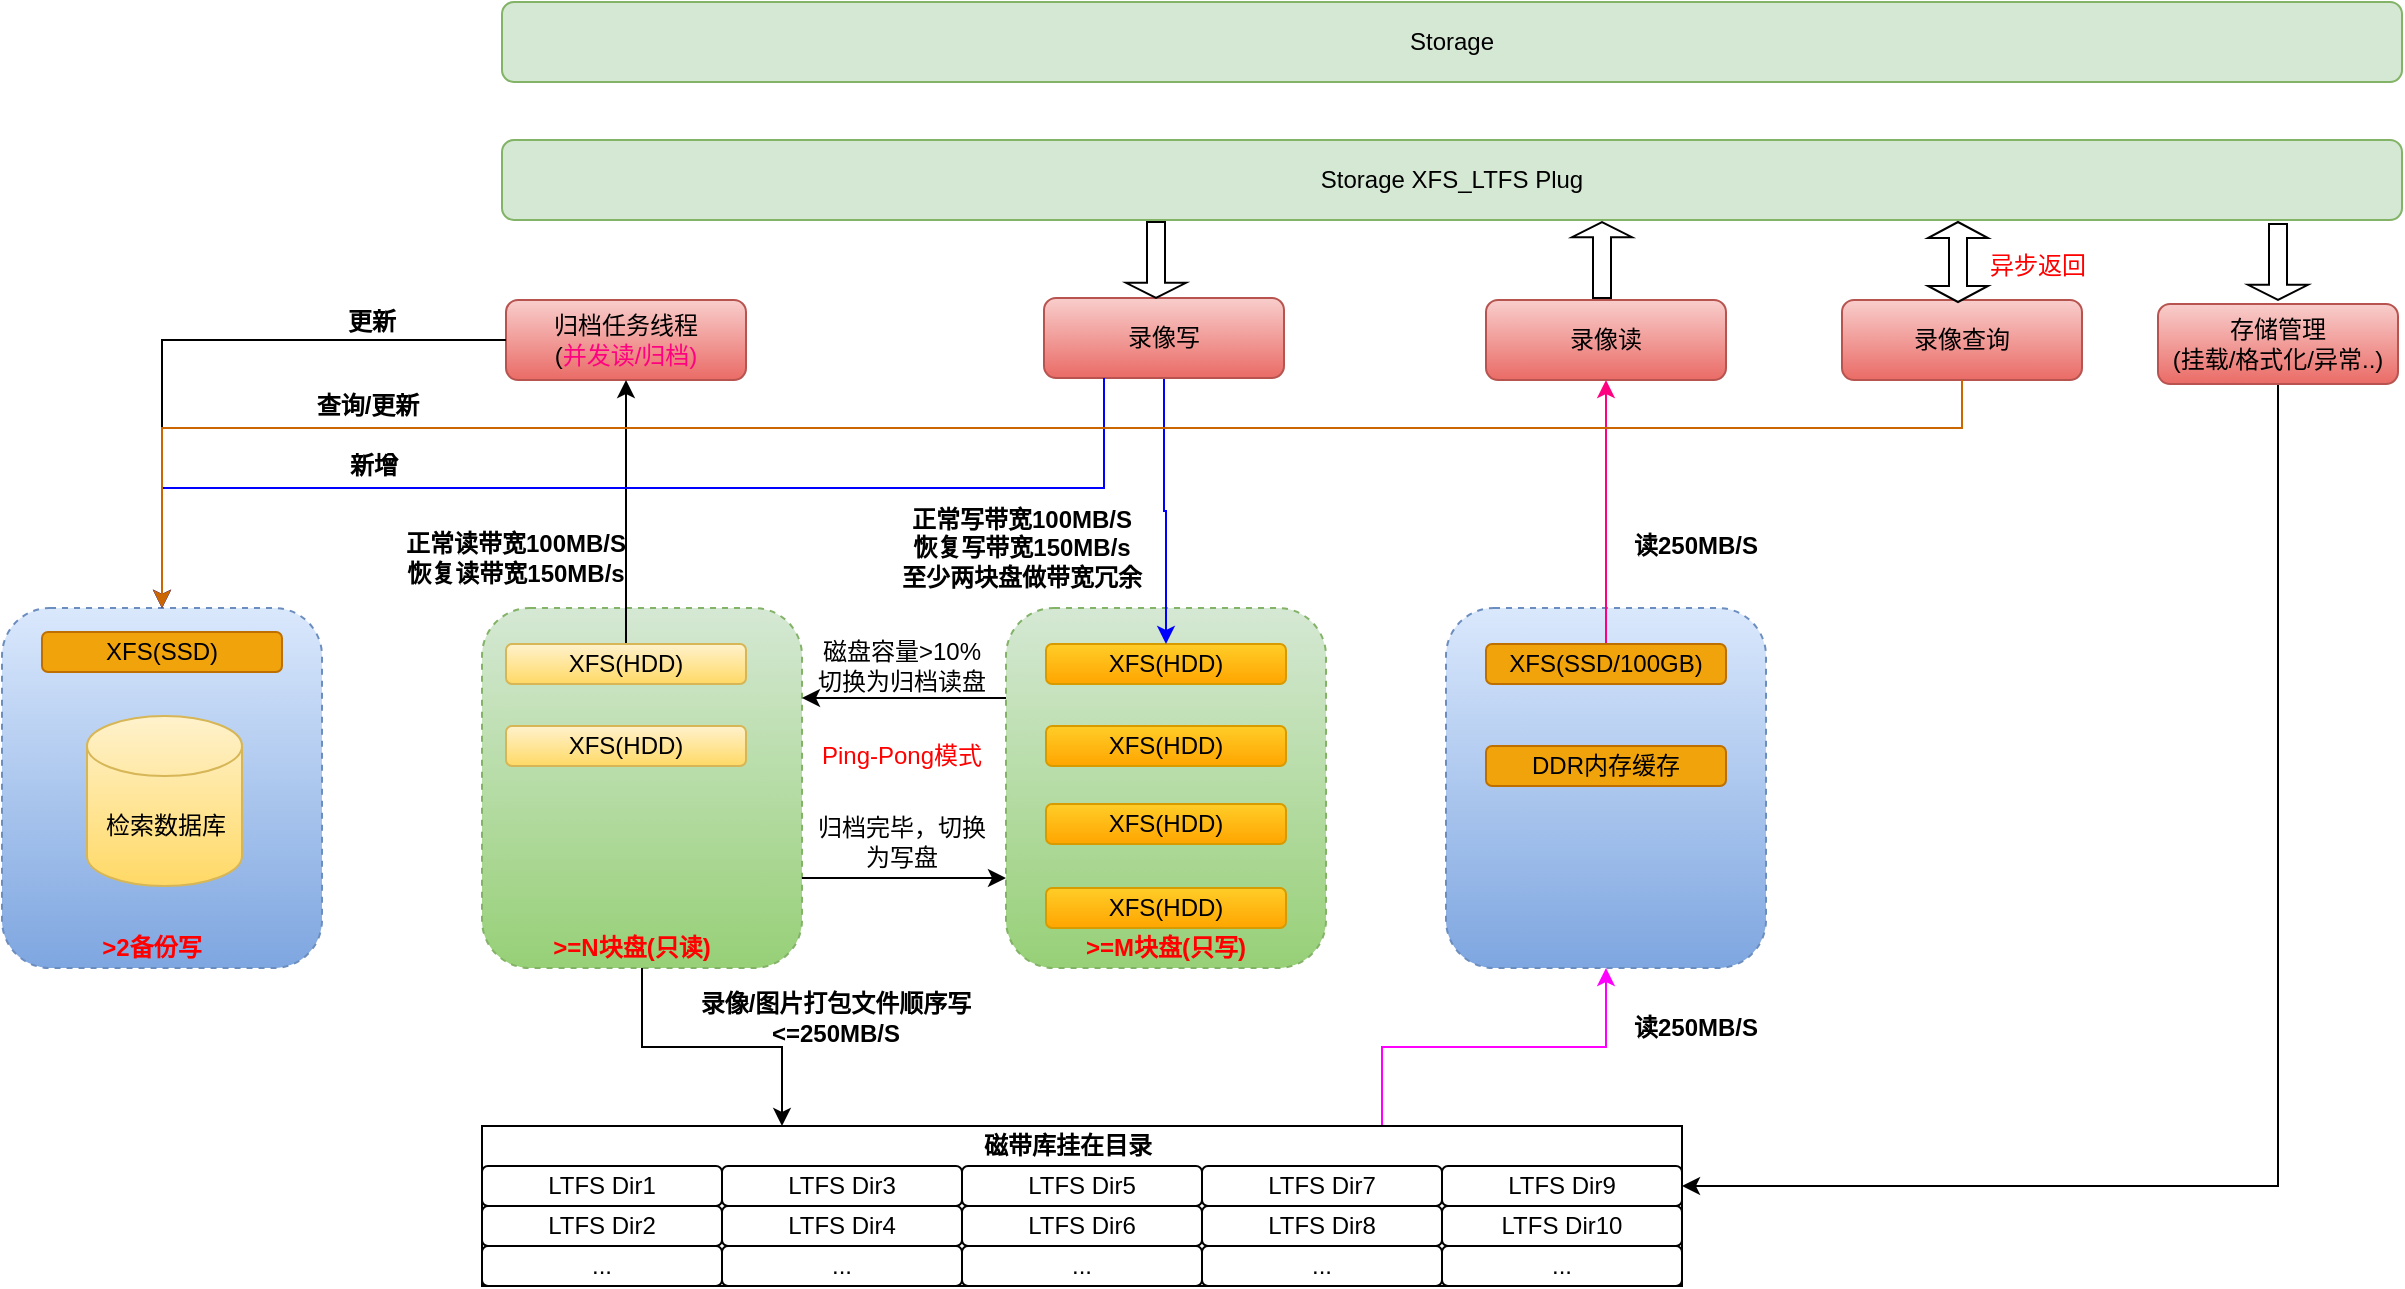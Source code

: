 <mxfile version="18.1.2" type="github">
  <diagram id="u9mpYb1wznzOvv6a-VrT" name="Page-1">
    <mxGraphModel dx="2557" dy="-204" grid="1" gridSize="10" guides="1" tooltips="1" connect="1" arrows="1" fold="1" page="1" pageScale="1" pageWidth="827" pageHeight="1169" math="0" shadow="0">
      <root>
        <mxCell id="0" />
        <mxCell id="1" parent="0" />
        <mxCell id="S_LZaj5Ars5HDmk3X4i3-1" value="" style="group" vertex="1" connectable="0" parent="1">
          <mxGeometry x="-609" y="1717" width="1200" height="642" as="geometry" />
        </mxCell>
        <mxCell id="S_LZaj5Ars5HDmk3X4i3-2" value="" style="rounded=1;whiteSpace=wrap;html=1;dashed=1;fillColor=#d5e8d4;strokeColor=#82b366;gradientColor=#97d077;" vertex="1" parent="S_LZaj5Ars5HDmk3X4i3-1">
          <mxGeometry x="240" y="303" width="160" height="180" as="geometry" />
        </mxCell>
        <mxCell id="S_LZaj5Ars5HDmk3X4i3-3" value="" style="rounded=1;whiteSpace=wrap;html=1;dashed=1;fillColor=#dae8fc;strokeColor=#6c8ebf;gradientColor=#7ea6e0;" vertex="1" parent="S_LZaj5Ars5HDmk3X4i3-1">
          <mxGeometry x="722" y="303" width="160" height="180" as="geometry" />
        </mxCell>
        <mxCell id="S_LZaj5Ars5HDmk3X4i3-4" style="edgeStyle=orthogonalEdgeStyle;rounded=0;orthogonalLoop=1;jettySize=auto;html=1;exitX=0.5;exitY=1;exitDx=0;exitDy=0;entryX=0.25;entryY=0;entryDx=0;entryDy=0;fontColor=#FF0000;" edge="1" parent="S_LZaj5Ars5HDmk3X4i3-1" source="S_LZaj5Ars5HDmk3X4i3-2" target="S_LZaj5Ars5HDmk3X4i3-7">
          <mxGeometry relative="1" as="geometry" />
        </mxCell>
        <mxCell id="S_LZaj5Ars5HDmk3X4i3-5" style="edgeStyle=orthogonalEdgeStyle;rounded=0;orthogonalLoop=1;jettySize=auto;html=1;exitX=1;exitY=0.75;exitDx=0;exitDy=0;entryX=0;entryY=0.75;entryDx=0;entryDy=0;fontColor=#000000;" edge="1" parent="S_LZaj5Ars5HDmk3X4i3-1" source="S_LZaj5Ars5HDmk3X4i3-2" target="S_LZaj5Ars5HDmk3X4i3-9">
          <mxGeometry relative="1" as="geometry" />
        </mxCell>
        <mxCell id="S_LZaj5Ars5HDmk3X4i3-6" style="edgeStyle=orthogonalEdgeStyle;rounded=0;orthogonalLoop=1;jettySize=auto;html=1;exitX=0.75;exitY=0;exitDx=0;exitDy=0;entryX=0.5;entryY=1;entryDx=0;entryDy=0;fontColor=#FF0000;strokeColor=#FF00FF;" edge="1" parent="S_LZaj5Ars5HDmk3X4i3-1" source="S_LZaj5Ars5HDmk3X4i3-7" target="S_LZaj5Ars5HDmk3X4i3-3">
          <mxGeometry relative="1" as="geometry" />
        </mxCell>
        <mxCell id="S_LZaj5Ars5HDmk3X4i3-7" value="" style="rounded=0;whiteSpace=wrap;html=1;" vertex="1" parent="S_LZaj5Ars5HDmk3X4i3-1">
          <mxGeometry x="240" y="562" width="600" height="80" as="geometry" />
        </mxCell>
        <mxCell id="S_LZaj5Ars5HDmk3X4i3-8" style="edgeStyle=orthogonalEdgeStyle;rounded=0;orthogonalLoop=1;jettySize=auto;html=1;exitX=0;exitY=0.25;exitDx=0;exitDy=0;entryX=1;entryY=0.25;entryDx=0;entryDy=0;fontColor=#FF0000;" edge="1" parent="S_LZaj5Ars5HDmk3X4i3-1" source="S_LZaj5Ars5HDmk3X4i3-9" target="S_LZaj5Ars5HDmk3X4i3-2">
          <mxGeometry relative="1" as="geometry" />
        </mxCell>
        <mxCell id="S_LZaj5Ars5HDmk3X4i3-9" value="" style="rounded=1;whiteSpace=wrap;html=1;dashed=1;fillColor=#d5e8d4;gradientColor=#97d077;strokeColor=#82b366;" vertex="1" parent="S_LZaj5Ars5HDmk3X4i3-1">
          <mxGeometry x="502" y="303" width="160" height="180" as="geometry" />
        </mxCell>
        <mxCell id="S_LZaj5Ars5HDmk3X4i3-10" value="归档任务线程&lt;br&gt;(&lt;font color=&quot;#ff0080&quot;&gt;并发读/归档)&lt;/font&gt;" style="rounded=1;whiteSpace=wrap;html=1;fillColor=#f8cecc;gradientColor=#ea6b66;strokeColor=#b85450;" vertex="1" parent="S_LZaj5Ars5HDmk3X4i3-1">
          <mxGeometry x="252" y="149" width="120" height="40" as="geometry" />
        </mxCell>
        <mxCell id="S_LZaj5Ars5HDmk3X4i3-11" style="edgeStyle=orthogonalEdgeStyle;rounded=0;orthogonalLoop=1;jettySize=auto;html=1;exitX=0.5;exitY=0;exitDx=0;exitDy=0;entryX=0.5;entryY=1;entryDx=0;entryDy=0;fontColor=#FF0000;" edge="1" parent="S_LZaj5Ars5HDmk3X4i3-1" source="S_LZaj5Ars5HDmk3X4i3-12" target="S_LZaj5Ars5HDmk3X4i3-10">
          <mxGeometry relative="1" as="geometry" />
        </mxCell>
        <mxCell id="S_LZaj5Ars5HDmk3X4i3-12" value="&lt;span style=&quot;&quot;&gt;XFS(HDD)&lt;/span&gt;" style="rounded=1;whiteSpace=wrap;html=1;fillColor=#fff2cc;strokeColor=#d6b656;gradientColor=#ffd966;" vertex="1" parent="S_LZaj5Ars5HDmk3X4i3-1">
          <mxGeometry x="252" y="321" width="120" height="20" as="geometry" />
        </mxCell>
        <mxCell id="S_LZaj5Ars5HDmk3X4i3-13" value="&lt;span style=&quot;&quot;&gt;XFS(HDD)&lt;/span&gt;" style="rounded=1;whiteSpace=wrap;html=1;fillColor=#ffcd28;gradientColor=#ffa500;strokeColor=#d79b00;" vertex="1" parent="S_LZaj5Ars5HDmk3X4i3-1">
          <mxGeometry x="522" y="321" width="120" height="20" as="geometry" />
        </mxCell>
        <mxCell id="S_LZaj5Ars5HDmk3X4i3-14" value="&lt;span style=&quot;&quot;&gt;XFS(HDD)&lt;/span&gt;" style="rounded=1;whiteSpace=wrap;html=1;fillColor=#ffcd28;gradientColor=#ffa500;strokeColor=#d79b00;" vertex="1" parent="S_LZaj5Ars5HDmk3X4i3-1">
          <mxGeometry x="522" y="362" width="120" height="20" as="geometry" />
        </mxCell>
        <mxCell id="S_LZaj5Ars5HDmk3X4i3-15" value="&lt;span style=&quot;&quot;&gt;XFS(HDD)&lt;/span&gt;" style="rounded=1;whiteSpace=wrap;html=1;fillColor=#ffcd28;gradientColor=#ffa500;strokeColor=#d79b00;" vertex="1" parent="S_LZaj5Ars5HDmk3X4i3-1">
          <mxGeometry x="522" y="401" width="120" height="20" as="geometry" />
        </mxCell>
        <mxCell id="S_LZaj5Ars5HDmk3X4i3-16" value="&lt;span style=&quot;&quot;&gt;XFS(HDD)&lt;/span&gt;" style="rounded=1;whiteSpace=wrap;html=1;fillColor=#ffcd28;gradientColor=#ffa500;strokeColor=#d79b00;" vertex="1" parent="S_LZaj5Ars5HDmk3X4i3-1">
          <mxGeometry x="522" y="443" width="120" height="20" as="geometry" />
        </mxCell>
        <mxCell id="S_LZaj5Ars5HDmk3X4i3-17" style="edgeStyle=orthogonalEdgeStyle;rounded=0;orthogonalLoop=1;jettySize=auto;html=1;exitX=0.5;exitY=1;exitDx=0;exitDy=0;entryX=0.5;entryY=0;entryDx=0;entryDy=0;strokeColor=#0000FF;" edge="1" parent="S_LZaj5Ars5HDmk3X4i3-1" source="S_LZaj5Ars5HDmk3X4i3-18" target="S_LZaj5Ars5HDmk3X4i3-13">
          <mxGeometry relative="1" as="geometry" />
        </mxCell>
        <mxCell id="S_LZaj5Ars5HDmk3X4i3-18" value="录像写" style="rounded=1;whiteSpace=wrap;html=1;fillColor=#f8cecc;gradientColor=#ea6b66;strokeColor=#b85450;" vertex="1" parent="S_LZaj5Ars5HDmk3X4i3-1">
          <mxGeometry x="521" y="148" width="120" height="40" as="geometry" />
        </mxCell>
        <mxCell id="S_LZaj5Ars5HDmk3X4i3-19" value="录像读" style="rounded=1;whiteSpace=wrap;html=1;fillColor=#f8cecc;gradientColor=#ea6b66;strokeColor=#b85450;" vertex="1" parent="S_LZaj5Ars5HDmk3X4i3-1">
          <mxGeometry x="742" y="149" width="120" height="40" as="geometry" />
        </mxCell>
        <mxCell id="S_LZaj5Ars5HDmk3X4i3-20" style="edgeStyle=orthogonalEdgeStyle;rounded=0;orthogonalLoop=1;jettySize=auto;html=1;exitX=0.5;exitY=0;exitDx=0;exitDy=0;entryX=0.5;entryY=1;entryDx=0;entryDy=0;strokeColor=#FF0080;" edge="1" parent="S_LZaj5Ars5HDmk3X4i3-1" source="S_LZaj5Ars5HDmk3X4i3-21" target="S_LZaj5Ars5HDmk3X4i3-19">
          <mxGeometry relative="1" as="geometry" />
        </mxCell>
        <mxCell id="S_LZaj5Ars5HDmk3X4i3-21" value="&lt;span style=&quot;&quot;&gt;XFS(SSD/100GB)&lt;/span&gt;" style="rounded=1;whiteSpace=wrap;html=1;fillColor=#f0a30a;strokeColor=#BD7000;fontColor=#000000;" vertex="1" parent="S_LZaj5Ars5HDmk3X4i3-1">
          <mxGeometry x="742" y="321" width="120" height="20" as="geometry" />
        </mxCell>
        <mxCell id="S_LZaj5Ars5HDmk3X4i3-22" value="&lt;font color=&quot;#ff0000&quot;&gt;Ping-Pong模式&lt;/font&gt;" style="text;html=1;strokeColor=none;fillColor=none;align=center;verticalAlign=middle;whiteSpace=wrap;rounded=0;" vertex="1" parent="S_LZaj5Ars5HDmk3X4i3-1">
          <mxGeometry x="405" y="362" width="90" height="30" as="geometry" />
        </mxCell>
        <mxCell id="S_LZaj5Ars5HDmk3X4i3-23" value="&lt;b&gt;磁带库挂在目录&lt;/b&gt;" style="text;html=1;strokeColor=none;fillColor=none;align=center;verticalAlign=middle;whiteSpace=wrap;rounded=0;" vertex="1" parent="S_LZaj5Ars5HDmk3X4i3-1">
          <mxGeometry x="488" y="562" width="90" height="20" as="geometry" />
        </mxCell>
        <mxCell id="S_LZaj5Ars5HDmk3X4i3-24" value="&lt;span style=&quot;&quot;&gt;LTFS Dir1&lt;/span&gt;" style="rounded=1;whiteSpace=wrap;html=1;" vertex="1" parent="S_LZaj5Ars5HDmk3X4i3-1">
          <mxGeometry x="240" y="582" width="120" height="20" as="geometry" />
        </mxCell>
        <mxCell id="S_LZaj5Ars5HDmk3X4i3-25" value="LTFS Dir3" style="rounded=1;whiteSpace=wrap;html=1;" vertex="1" parent="S_LZaj5Ars5HDmk3X4i3-1">
          <mxGeometry x="360" y="582" width="120" height="20" as="geometry" />
        </mxCell>
        <mxCell id="S_LZaj5Ars5HDmk3X4i3-26" value="LTFS Dir2" style="rounded=1;whiteSpace=wrap;html=1;" vertex="1" parent="S_LZaj5Ars5HDmk3X4i3-1">
          <mxGeometry x="240" y="602" width="120" height="20" as="geometry" />
        </mxCell>
        <mxCell id="S_LZaj5Ars5HDmk3X4i3-27" value="LTFS Dir5" style="rounded=1;whiteSpace=wrap;html=1;" vertex="1" parent="S_LZaj5Ars5HDmk3X4i3-1">
          <mxGeometry x="480" y="582" width="120" height="20" as="geometry" />
        </mxCell>
        <mxCell id="S_LZaj5Ars5HDmk3X4i3-28" value="LTFS Dir4" style="rounded=1;whiteSpace=wrap;html=1;" vertex="1" parent="S_LZaj5Ars5HDmk3X4i3-1">
          <mxGeometry x="360" y="602" width="120" height="20" as="geometry" />
        </mxCell>
        <mxCell id="S_LZaj5Ars5HDmk3X4i3-29" value="LTFS Dir6" style="rounded=1;whiteSpace=wrap;html=1;" vertex="1" parent="S_LZaj5Ars5HDmk3X4i3-1">
          <mxGeometry x="480" y="602" width="120" height="20" as="geometry" />
        </mxCell>
        <mxCell id="S_LZaj5Ars5HDmk3X4i3-30" value="&lt;span style=&quot;&quot;&gt;...&lt;/span&gt;" style="rounded=1;whiteSpace=wrap;html=1;" vertex="1" parent="S_LZaj5Ars5HDmk3X4i3-1">
          <mxGeometry x="240" y="622" width="120" height="20" as="geometry" />
        </mxCell>
        <mxCell id="S_LZaj5Ars5HDmk3X4i3-31" value="&lt;span style=&quot;&quot;&gt;...&lt;/span&gt;" style="rounded=1;whiteSpace=wrap;html=1;" vertex="1" parent="S_LZaj5Ars5HDmk3X4i3-1">
          <mxGeometry x="360" y="622" width="120" height="20" as="geometry" />
        </mxCell>
        <mxCell id="S_LZaj5Ars5HDmk3X4i3-32" value="&lt;span style=&quot;&quot;&gt;...&lt;/span&gt;" style="rounded=1;whiteSpace=wrap;html=1;" vertex="1" parent="S_LZaj5Ars5HDmk3X4i3-1">
          <mxGeometry x="480" y="622" width="120" height="20" as="geometry" />
        </mxCell>
        <mxCell id="S_LZaj5Ars5HDmk3X4i3-33" value="LTFS Dir7" style="rounded=1;whiteSpace=wrap;html=1;" vertex="1" parent="S_LZaj5Ars5HDmk3X4i3-1">
          <mxGeometry x="600" y="582" width="120" height="20" as="geometry" />
        </mxCell>
        <mxCell id="S_LZaj5Ars5HDmk3X4i3-34" value="LTFS Dir8" style="rounded=1;whiteSpace=wrap;html=1;" vertex="1" parent="S_LZaj5Ars5HDmk3X4i3-1">
          <mxGeometry x="600" y="602" width="120" height="20" as="geometry" />
        </mxCell>
        <mxCell id="S_LZaj5Ars5HDmk3X4i3-35" value="LTFS Dir9" style="rounded=1;whiteSpace=wrap;html=1;" vertex="1" parent="S_LZaj5Ars5HDmk3X4i3-1">
          <mxGeometry x="720" y="582" width="120" height="20" as="geometry" />
        </mxCell>
        <mxCell id="S_LZaj5Ars5HDmk3X4i3-36" value="LTFS Dir10" style="rounded=1;whiteSpace=wrap;html=1;" vertex="1" parent="S_LZaj5Ars5HDmk3X4i3-1">
          <mxGeometry x="720" y="602" width="120" height="20" as="geometry" />
        </mxCell>
        <mxCell id="S_LZaj5Ars5HDmk3X4i3-37" value="&lt;span style=&quot;&quot;&gt;...&lt;/span&gt;" style="rounded=1;whiteSpace=wrap;html=1;" vertex="1" parent="S_LZaj5Ars5HDmk3X4i3-1">
          <mxGeometry x="600" y="622" width="120" height="20" as="geometry" />
        </mxCell>
        <mxCell id="S_LZaj5Ars5HDmk3X4i3-38" value="&lt;span style=&quot;&quot;&gt;...&lt;/span&gt;" style="rounded=1;whiteSpace=wrap;html=1;" vertex="1" parent="S_LZaj5Ars5HDmk3X4i3-1">
          <mxGeometry x="720" y="622" width="120" height="20" as="geometry" />
        </mxCell>
        <mxCell id="S_LZaj5Ars5HDmk3X4i3-39" value="&lt;b&gt;读250MB/S&lt;/b&gt;" style="text;html=1;strokeColor=none;fillColor=none;align=center;verticalAlign=middle;whiteSpace=wrap;rounded=0;" vertex="1" parent="S_LZaj5Ars5HDmk3X4i3-1">
          <mxGeometry x="802" y="503" width="90" height="20" as="geometry" />
        </mxCell>
        <mxCell id="S_LZaj5Ars5HDmk3X4i3-40" value="&lt;b&gt;正常写带宽100MB/S&lt;br&gt;恢复写带宽150MB/s&lt;br&gt;至少两块盘做带宽冗余&lt;br&gt;&lt;/b&gt;" style="text;html=1;strokeColor=none;fillColor=none;align=center;verticalAlign=middle;whiteSpace=wrap;rounded=0;" vertex="1" parent="S_LZaj5Ars5HDmk3X4i3-1">
          <mxGeometry x="440" y="253" width="140" height="40" as="geometry" />
        </mxCell>
        <mxCell id="S_LZaj5Ars5HDmk3X4i3-41" value="&lt;b&gt;正常读带宽100MB/S&lt;br&gt;恢复读带宽150MB/s&lt;br&gt;&lt;/b&gt;" style="text;html=1;strokeColor=none;fillColor=none;align=center;verticalAlign=middle;whiteSpace=wrap;rounded=0;" vertex="1" parent="S_LZaj5Ars5HDmk3X4i3-1">
          <mxGeometry x="187" y="263" width="140" height="30" as="geometry" />
        </mxCell>
        <mxCell id="S_LZaj5Ars5HDmk3X4i3-42" value="磁盘容量&amp;gt;10%切换为归档读盘" style="text;html=1;strokeColor=none;fillColor=none;align=center;verticalAlign=middle;whiteSpace=wrap;rounded=0;" vertex="1" parent="S_LZaj5Ars5HDmk3X4i3-1">
          <mxGeometry x="405" y="313" width="90" height="38" as="geometry" />
        </mxCell>
        <mxCell id="S_LZaj5Ars5HDmk3X4i3-43" value="归档完毕，切换为写盘" style="text;html=1;strokeColor=none;fillColor=none;align=center;verticalAlign=middle;whiteSpace=wrap;rounded=0;" vertex="1" parent="S_LZaj5Ars5HDmk3X4i3-1">
          <mxGeometry x="405" y="401" width="90" height="38" as="geometry" />
        </mxCell>
        <mxCell id="S_LZaj5Ars5HDmk3X4i3-44" value="&lt;b&gt;&lt;font color=&quot;#ff0000&quot;&gt;&amp;gt;=N块盘(只读)&lt;/font&gt;&lt;/b&gt;" style="text;html=1;strokeColor=none;fillColor=none;align=center;verticalAlign=middle;whiteSpace=wrap;rounded=0;" vertex="1" parent="S_LZaj5Ars5HDmk3X4i3-1">
          <mxGeometry x="270" y="463" width="90" height="20" as="geometry" />
        </mxCell>
        <mxCell id="S_LZaj5Ars5HDmk3X4i3-45" value="&lt;b&gt;&lt;font color=&quot;#ff0000&quot;&gt;&amp;gt;=M块盘(只写)&lt;/font&gt;&lt;/b&gt;" style="text;html=1;strokeColor=none;fillColor=none;align=center;verticalAlign=middle;whiteSpace=wrap;rounded=0;" vertex="1" parent="S_LZaj5Ars5HDmk3X4i3-1">
          <mxGeometry x="537" y="463" width="90" height="20" as="geometry" />
        </mxCell>
        <mxCell id="S_LZaj5Ars5HDmk3X4i3-46" value="&lt;b&gt;新增&lt;/b&gt;" style="text;html=1;strokeColor=none;fillColor=none;align=center;verticalAlign=middle;whiteSpace=wrap;rounded=0;" vertex="1" parent="S_LZaj5Ars5HDmk3X4i3-1">
          <mxGeometry x="141" y="222" width="90" height="20" as="geometry" />
        </mxCell>
        <mxCell id="S_LZaj5Ars5HDmk3X4i3-47" value="&lt;b&gt;读250MB/S&lt;/b&gt;" style="text;html=1;strokeColor=none;fillColor=none;align=center;verticalAlign=middle;whiteSpace=wrap;rounded=0;" vertex="1" parent="S_LZaj5Ars5HDmk3X4i3-1">
          <mxGeometry x="802" y="262" width="90" height="20" as="geometry" />
        </mxCell>
        <mxCell id="S_LZaj5Ars5HDmk3X4i3-48" value="DDR内存缓存" style="rounded=1;whiteSpace=wrap;html=1;fillColor=#f0a30a;strokeColor=#BD7000;fontColor=#000000;" vertex="1" parent="S_LZaj5Ars5HDmk3X4i3-1">
          <mxGeometry x="742" y="372" width="120" height="20" as="geometry" />
        </mxCell>
        <mxCell id="S_LZaj5Ars5HDmk3X4i3-49" value="&lt;b&gt;录像/图片打包文件顺序写&amp;lt;=250MB/S&lt;/b&gt;" style="text;html=1;strokeColor=none;fillColor=none;align=center;verticalAlign=middle;whiteSpace=wrap;rounded=0;" vertex="1" parent="S_LZaj5Ars5HDmk3X4i3-1">
          <mxGeometry x="327" y="493" width="180" height="29" as="geometry" />
        </mxCell>
        <mxCell id="S_LZaj5Ars5HDmk3X4i3-50" value="" style="rounded=1;whiteSpace=wrap;html=1;dashed=1;fillColor=#dae8fc;strokeColor=#6c8ebf;gradientColor=#7ea6e0;" vertex="1" parent="S_LZaj5Ars5HDmk3X4i3-1">
          <mxGeometry y="303" width="160" height="180" as="geometry" />
        </mxCell>
        <mxCell id="S_LZaj5Ars5HDmk3X4i3-51" style="edgeStyle=orthogonalEdgeStyle;rounded=0;orthogonalLoop=1;jettySize=auto;html=1;exitX=0;exitY=0.5;exitDx=0;exitDy=0;entryX=0.5;entryY=0;entryDx=0;entryDy=0;fontColor=#FF0000;strokeColor=#000000;" edge="1" parent="S_LZaj5Ars5HDmk3X4i3-1" source="S_LZaj5Ars5HDmk3X4i3-10" target="S_LZaj5Ars5HDmk3X4i3-50">
          <mxGeometry relative="1" as="geometry" />
        </mxCell>
        <mxCell id="S_LZaj5Ars5HDmk3X4i3-52" style="edgeStyle=orthogonalEdgeStyle;rounded=0;orthogonalLoop=1;jettySize=auto;html=1;exitX=0.25;exitY=1;exitDx=0;exitDy=0;entryX=0.5;entryY=0;entryDx=0;entryDy=0;fontColor=#FF0000;strokeColor=#0000FF;" edge="1" parent="S_LZaj5Ars5HDmk3X4i3-1" source="S_LZaj5Ars5HDmk3X4i3-18" target="S_LZaj5Ars5HDmk3X4i3-50">
          <mxGeometry relative="1" as="geometry">
            <mxPoint x="160.0" y="226" as="targetPoint" />
            <Array as="points">
              <mxPoint x="551" y="243" />
              <mxPoint x="80" y="243" />
            </Array>
          </mxGeometry>
        </mxCell>
        <mxCell id="S_LZaj5Ars5HDmk3X4i3-53" value="&lt;span style=&quot;&quot;&gt;XFS(SSD)&lt;/span&gt;" style="rounded=1;whiteSpace=wrap;html=1;fillColor=#f0a30a;strokeColor=#BD7000;fontColor=#000000;" vertex="1" parent="S_LZaj5Ars5HDmk3X4i3-1">
          <mxGeometry x="20" y="315" width="120" height="20" as="geometry" />
        </mxCell>
        <mxCell id="S_LZaj5Ars5HDmk3X4i3-54" value="检索数据库" style="shape=cylinder3;whiteSpace=wrap;html=1;boundedLbl=1;backgroundOutline=1;size=15;fillColor=#fff2cc;gradientColor=#ffd966;strokeColor=#d6b656;" vertex="1" parent="S_LZaj5Ars5HDmk3X4i3-1">
          <mxGeometry x="42.5" y="357" width="77.5" height="85" as="geometry" />
        </mxCell>
        <mxCell id="S_LZaj5Ars5HDmk3X4i3-55" value="&lt;b&gt;更新&lt;/b&gt;" style="text;html=1;strokeColor=none;fillColor=none;align=center;verticalAlign=middle;whiteSpace=wrap;rounded=0;" vertex="1" parent="S_LZaj5Ars5HDmk3X4i3-1">
          <mxGeometry x="150" y="150" width="70" height="20" as="geometry" />
        </mxCell>
        <mxCell id="S_LZaj5Ars5HDmk3X4i3-56" value="&lt;b&gt;查询/更新&lt;/b&gt;" style="text;html=1;strokeColor=none;fillColor=none;align=center;verticalAlign=middle;whiteSpace=wrap;rounded=0;" vertex="1" parent="S_LZaj5Ars5HDmk3X4i3-1">
          <mxGeometry x="148" y="192" width="70" height="20" as="geometry" />
        </mxCell>
        <mxCell id="S_LZaj5Ars5HDmk3X4i3-57" value="Storage XFS_LTFS Plug" style="rounded=1;whiteSpace=wrap;html=1;fillColor=#d5e8d4;strokeColor=#82b366;" vertex="1" parent="S_LZaj5Ars5HDmk3X4i3-1">
          <mxGeometry x="250" y="69" width="950" height="40" as="geometry" />
        </mxCell>
        <mxCell id="S_LZaj5Ars5HDmk3X4i3-58" value="Storage" style="rounded=1;whiteSpace=wrap;html=1;fillColor=#d5e8d4;strokeColor=#82b366;" vertex="1" parent="S_LZaj5Ars5HDmk3X4i3-1">
          <mxGeometry x="250" width="950" height="40" as="geometry" />
        </mxCell>
        <mxCell id="S_LZaj5Ars5HDmk3X4i3-59" value="" style="shape=singleArrow;direction=south;whiteSpace=wrap;html=1;fontColor=#FF0000;" vertex="1" parent="S_LZaj5Ars5HDmk3X4i3-1">
          <mxGeometry x="562" y="110" width="30" height="38" as="geometry" />
        </mxCell>
        <mxCell id="S_LZaj5Ars5HDmk3X4i3-60" value="&lt;span style=&quot;&quot;&gt;XFS(HDD)&lt;/span&gt;" style="rounded=1;whiteSpace=wrap;html=1;fillColor=#fff2cc;strokeColor=#d6b656;gradientColor=#ffd966;" vertex="1" parent="S_LZaj5Ars5HDmk3X4i3-1">
          <mxGeometry x="252" y="362" width="120" height="20" as="geometry" />
        </mxCell>
        <mxCell id="S_LZaj5Ars5HDmk3X4i3-61" style="edgeStyle=orthogonalEdgeStyle;rounded=0;orthogonalLoop=1;jettySize=auto;html=1;exitX=0.5;exitY=1;exitDx=0;exitDy=0;entryX=1;entryY=0.5;entryDx=0;entryDy=0;fontColor=#FF0000;strokeColor=#000000;" edge="1" parent="S_LZaj5Ars5HDmk3X4i3-1" source="S_LZaj5Ars5HDmk3X4i3-62" target="S_LZaj5Ars5HDmk3X4i3-35">
          <mxGeometry relative="1" as="geometry" />
        </mxCell>
        <mxCell id="S_LZaj5Ars5HDmk3X4i3-62" value="存储管理&lt;br&gt;(挂载/格式化/异常..)" style="rounded=1;whiteSpace=wrap;html=1;fillColor=#f8cecc;gradientColor=#ea6b66;strokeColor=#b85450;" vertex="1" parent="S_LZaj5Ars5HDmk3X4i3-1">
          <mxGeometry x="1078" y="151" width="120" height="40" as="geometry" />
        </mxCell>
        <mxCell id="S_LZaj5Ars5HDmk3X4i3-63" value="录像查询" style="rounded=1;whiteSpace=wrap;html=1;fillColor=#f8cecc;gradientColor=#ea6b66;strokeColor=#b85450;" vertex="1" parent="S_LZaj5Ars5HDmk3X4i3-1">
          <mxGeometry x="920" y="149" width="120" height="40" as="geometry" />
        </mxCell>
        <mxCell id="S_LZaj5Ars5HDmk3X4i3-64" style="edgeStyle=orthogonalEdgeStyle;rounded=0;orthogonalLoop=1;jettySize=auto;html=1;exitX=0.5;exitY=1;exitDx=0;exitDy=0;entryX=0.5;entryY=0;entryDx=0;entryDy=0;fontColor=#FF0000;strokeColor=#CC6600;" edge="1" parent="S_LZaj5Ars5HDmk3X4i3-1" source="S_LZaj5Ars5HDmk3X4i3-63" target="S_LZaj5Ars5HDmk3X4i3-50">
          <mxGeometry relative="1" as="geometry">
            <Array as="points">
              <mxPoint x="980" y="213" />
              <mxPoint x="80" y="213" />
            </Array>
          </mxGeometry>
        </mxCell>
        <mxCell id="S_LZaj5Ars5HDmk3X4i3-65" value="" style="shape=doubleArrow;direction=south;whiteSpace=wrap;html=1;fontColor=#FF0080;" vertex="1" parent="S_LZaj5Ars5HDmk3X4i3-1">
          <mxGeometry x="963" y="110" width="30" height="40" as="geometry" />
        </mxCell>
        <mxCell id="S_LZaj5Ars5HDmk3X4i3-66" value="" style="shape=singleArrow;direction=south;whiteSpace=wrap;html=1;fontColor=#FF0000;rotation=-180;" vertex="1" parent="S_LZaj5Ars5HDmk3X4i3-1">
          <mxGeometry x="785" y="110" width="30" height="38" as="geometry" />
        </mxCell>
        <mxCell id="S_LZaj5Ars5HDmk3X4i3-67" value="&lt;font color=&quot;#ff0000&quot;&gt;异步返回&lt;/font&gt;" style="text;html=1;strokeColor=none;fillColor=none;align=center;verticalAlign=middle;whiteSpace=wrap;rounded=0;" vertex="1" parent="S_LZaj5Ars5HDmk3X4i3-1">
          <mxGeometry x="978" y="122" width="80" height="20" as="geometry" />
        </mxCell>
        <mxCell id="S_LZaj5Ars5HDmk3X4i3-68" value="" style="shape=singleArrow;direction=south;whiteSpace=wrap;html=1;fontColor=#FF0000;" vertex="1" parent="S_LZaj5Ars5HDmk3X4i3-1">
          <mxGeometry x="1123" y="111" width="30" height="38" as="geometry" />
        </mxCell>
        <mxCell id="S_LZaj5Ars5HDmk3X4i3-69" value="&lt;font color=&quot;#ff0000&quot;&gt;&lt;b&gt;&amp;gt;2备份写&lt;/b&gt;&lt;/font&gt;" style="text;html=1;strokeColor=none;fillColor=none;align=center;verticalAlign=middle;whiteSpace=wrap;rounded=0;" vertex="1" parent="S_LZaj5Ars5HDmk3X4i3-1">
          <mxGeometry x="30" y="463" width="90" height="20" as="geometry" />
        </mxCell>
      </root>
    </mxGraphModel>
  </diagram>
</mxfile>

